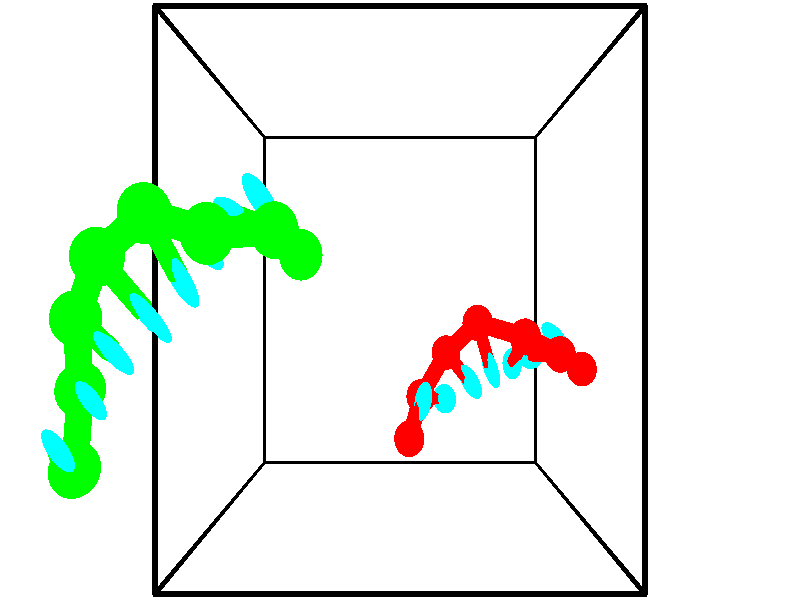 // switches for output
#declare DRAW_BASES = 1; // possible values are 0, 1; only relevant for DNA ribbons
#declare DRAW_BASES_TYPE = 3; // possible values are 1, 2, 3; only relevant for DNA ribbons
#declare DRAW_FOG = 0; // set to 1 to enable fog

#include "colors.inc"

#include "transforms.inc"
background { rgb <1, 1, 1>}

#default {
   normal{
       ripples 0.25
       frequency 0.20
       turbulence 0.2
       lambda 5
   }
	finish {
		phong 0.1
		phong_size 40.
	}
}

// original window dimensions: 1024x640


// camera settings

camera {
	sky <-0, 1, 0>
	up <-0, 1, 0>
	right 1.6 * <1, 0, 0>
	location <2.5, 2.5, 11.1562>
	look_at <2.5, 2.5, 2.5>
	direction <0, 0, -8.6562>
	angle 67.0682
}


# declare cpy_camera_pos = <2.5, 2.5, 11.1562>;
# if (DRAW_FOG = 1)
fog {
	fog_type 2
	up vnormalize(cpy_camera_pos)
	color rgbt<1,1,1,0.3>
	distance 1e-5
	fog_alt 3e-3
	fog_offset 4
}
# end


// LIGHTS

# declare lum = 6;
global_settings {
	ambient_light rgb lum * <0.05, 0.05, 0.05>
	max_trace_level 15
}# declare cpy_direct_light_amount = 0.25;
light_source
{	1000 * <-1, -1, 1>,
	rgb lum * cpy_direct_light_amount
	parallel
}

light_source
{	1000 * <1, 1, -1>,
	rgb lum * cpy_direct_light_amount
	parallel
}

// strand 0

// nucleotide -1

// particle -1
sphere {
	<2.653855, 0.583149, 1.140975> 0.250000
	pigment { color rgbt <1,0,0,0> }
	no_shadow
}
cylinder {
	<2.776482, 0.906311, 1.342293>,  <2.850058, 1.100208, 1.463084>, 0.100000
	pigment { color rgbt <1,0,0,0> }
	no_shadow
}
cylinder {
	<2.776482, 0.906311, 1.342293>,  <2.653855, 0.583149, 1.140975>, 0.100000
	pigment { color rgbt <1,0,0,0> }
	no_shadow
}

// particle -1
sphere {
	<2.776482, 0.906311, 1.342293> 0.100000
	pigment { color rgbt <1,0,0,0> }
	no_shadow
}
sphere {
	0, 1
	scale<0.080000,0.200000,0.300000>
	matrix <0.877123, -0.034413, -0.479031,
		-0.369692, 0.588306, -0.719183,
		0.306566, 0.807905, 0.503295,
		2.868452, 1.148683, 1.493281>
	pigment { color rgbt <0,1,1,0> }
	no_shadow
}
cylinder {
	<2.862083, 1.101043, 0.647107>,  <2.653855, 0.583149, 1.140975>, 0.130000
	pigment { color rgbt <1,0,0,0> }
	no_shadow
}

// nucleotide -1

// particle -1
sphere {
	<2.862083, 1.101043, 0.647107> 0.250000
	pigment { color rgbt <1,0,0,0> }
	no_shadow
}
cylinder {
	<3.072128, 1.128487, 0.986412>,  <3.198155, 1.144953, 1.189995>, 0.100000
	pigment { color rgbt <1,0,0,0> }
	no_shadow
}
cylinder {
	<3.072128, 1.128487, 0.986412>,  <2.862083, 1.101043, 0.647107>, 0.100000
	pigment { color rgbt <1,0,0,0> }
	no_shadow
}

// particle -1
sphere {
	<3.072128, 1.128487, 0.986412> 0.100000
	pigment { color rgbt <1,0,0,0> }
	no_shadow
}
sphere {
	0, 1
	scale<0.080000,0.200000,0.300000>
	matrix <0.851008, -0.050014, -0.522766,
		0.006559, 0.996389, -0.084649,
		0.525112, 0.068608, 0.848263,
		3.229662, 1.149069, 1.240891>
	pigment { color rgbt <0,1,1,0> }
	no_shadow
}
cylinder {
	<3.300869, 1.736529, 0.652245>,  <2.862083, 1.101043, 0.647107>, 0.130000
	pigment { color rgbt <1,0,0,0> }
	no_shadow
}

// nucleotide -1

// particle -1
sphere {
	<3.300869, 1.736529, 0.652245> 0.250000
	pigment { color rgbt <1,0,0,0> }
	no_shadow
}
cylinder {
	<3.509254, 1.526253, 0.921242>,  <3.634286, 1.400087, 1.082640>, 0.100000
	pigment { color rgbt <1,0,0,0> }
	no_shadow
}
cylinder {
	<3.509254, 1.526253, 0.921242>,  <3.300869, 1.736529, 0.652245>, 0.100000
	pigment { color rgbt <1,0,0,0> }
	no_shadow
}

// particle -1
sphere {
	<3.509254, 1.526253, 0.921242> 0.100000
	pigment { color rgbt <1,0,0,0> }
	no_shadow
}
sphere {
	0, 1
	scale<0.080000,0.200000,0.300000>
	matrix <0.849426, 0.241662, -0.469122,
		0.084097, 0.815628, 0.572433,
		0.520964, -0.525691, 0.672492,
		3.665544, 1.368546, 1.122989>
	pigment { color rgbt <0,1,1,0> }
	no_shadow
}
cylinder {
	<3.787995, 2.183851, 1.140097>,  <3.300869, 1.736529, 0.652245>, 0.130000
	pigment { color rgbt <1,0,0,0> }
	no_shadow
}

// nucleotide -1

// particle -1
sphere {
	<3.787995, 2.183851, 1.140097> 0.250000
	pigment { color rgbt <1,0,0,0> }
	no_shadow
}
cylinder {
	<3.922997, 1.814720, 1.065819>,  <4.003998, 1.593242, 1.021252>, 0.100000
	pigment { color rgbt <1,0,0,0> }
	no_shadow
}
cylinder {
	<3.922997, 1.814720, 1.065819>,  <3.787995, 2.183851, 1.140097>, 0.100000
	pigment { color rgbt <1,0,0,0> }
	no_shadow
}

// particle -1
sphere {
	<3.922997, 1.814720, 1.065819> 0.100000
	pigment { color rgbt <1,0,0,0> }
	no_shadow
}
sphere {
	0, 1
	scale<0.080000,0.200000,0.300000>
	matrix <0.846490, 0.383830, -0.368956,
		0.411758, -0.032666, 0.910708,
		0.337505, -0.922826, -0.185696,
		4.024248, 1.537872, 1.010110>
	pigment { color rgbt <0,1,1,0> }
	no_shadow
}
cylinder {
	<4.528259, 2.001241, 1.381838>,  <3.787995, 2.183851, 1.140097>, 0.130000
	pigment { color rgbt <1,0,0,0> }
	no_shadow
}

// nucleotide -1

// particle -1
sphere {
	<4.528259, 2.001241, 1.381838> 0.250000
	pigment { color rgbt <1,0,0,0> }
	no_shadow
}
cylinder {
	<4.463585, 1.764236, 1.066170>,  <4.424780, 1.622034, 0.876769>, 0.100000
	pigment { color rgbt <1,0,0,0> }
	no_shadow
}
cylinder {
	<4.463585, 1.764236, 1.066170>,  <4.528259, 2.001241, 1.381838>, 0.100000
	pigment { color rgbt <1,0,0,0> }
	no_shadow
}

// particle -1
sphere {
	<4.463585, 1.764236, 1.066170> 0.100000
	pigment { color rgbt <1,0,0,0> }
	no_shadow
}
sphere {
	0, 1
	scale<0.080000,0.200000,0.300000>
	matrix <0.831411, 0.349007, -0.432376,
		0.531613, -0.726034, 0.436190,
		-0.161686, -0.592510, -0.789170,
		4.415079, 1.586483, 0.829419>
	pigment { color rgbt <0,1,1,0> }
	no_shadow
}
cylinder {
	<5.144998, 1.751131, 1.188866>,  <4.528259, 2.001241, 1.381838>, 0.130000
	pigment { color rgbt <1,0,0,0> }
	no_shadow
}

// nucleotide -1

// particle -1
sphere {
	<5.144998, 1.751131, 1.188866> 0.250000
	pigment { color rgbt <1,0,0,0> }
	no_shadow
}
cylinder {
	<4.921356, 1.716652, 0.859024>,  <4.787171, 1.695964, 0.661119>, 0.100000
	pigment { color rgbt <1,0,0,0> }
	no_shadow
}
cylinder {
	<4.921356, 1.716652, 0.859024>,  <5.144998, 1.751131, 1.188866>, 0.100000
	pigment { color rgbt <1,0,0,0> }
	no_shadow
}

// particle -1
sphere {
	<4.921356, 1.716652, 0.859024> 0.100000
	pigment { color rgbt <1,0,0,0> }
	no_shadow
}
sphere {
	0, 1
	scale<0.080000,0.200000,0.300000>
	matrix <0.802963, 0.191458, -0.564442,
		0.206533, -0.977708, -0.037829,
		-0.559102, -0.086200, -0.824605,
		4.753625, 1.690793, 0.611642>
	pigment { color rgbt <0,1,1,0> }
	no_shadow
}
cylinder {
	<5.653929, 1.500924, 0.676944>,  <5.144998, 1.751131, 1.188866>, 0.130000
	pigment { color rgbt <1,0,0,0> }
	no_shadow
}

// nucleotide -1

// particle -1
sphere {
	<5.653929, 1.500924, 0.676944> 0.250000
	pigment { color rgbt <1,0,0,0> }
	no_shadow
}
cylinder {
	<5.349449, 1.653641, 0.467255>,  <5.166761, 1.745271, 0.341441>, 0.100000
	pigment { color rgbt <1,0,0,0> }
	no_shadow
}
cylinder {
	<5.349449, 1.653641, 0.467255>,  <5.653929, 1.500924, 0.676944>, 0.100000
	pigment { color rgbt <1,0,0,0> }
	no_shadow
}

// particle -1
sphere {
	<5.349449, 1.653641, 0.467255> 0.100000
	pigment { color rgbt <1,0,0,0> }
	no_shadow
}
sphere {
	0, 1
	scale<0.080000,0.200000,0.300000>
	matrix <0.648257, 0.425044, -0.631744,
		-0.018376, -0.820715, -0.571042,
		-0.761200, 0.381791, -0.524224,
		5.121089, 1.768178, 0.309988>
	pigment { color rgbt <0,1,1,0> }
	no_shadow
}
cylinder {
	<5.851757, 1.425762, 0.011792>,  <5.653929, 1.500924, 0.676944>, 0.130000
	pigment { color rgbt <1,0,0,0> }
	no_shadow
}

// nucleotide -1

// particle -1
sphere {
	<5.851757, 1.425762, 0.011792> 0.250000
	pigment { color rgbt <1,0,0,0> }
	no_shadow
}
cylinder {
	<5.572044, 1.711334, -0.002678>,  <5.404217, 1.882678, -0.011360>, 0.100000
	pigment { color rgbt <1,0,0,0> }
	no_shadow
}
cylinder {
	<5.572044, 1.711334, -0.002678>,  <5.851757, 1.425762, 0.011792>, 0.100000
	pigment { color rgbt <1,0,0,0> }
	no_shadow
}

// particle -1
sphere {
	<5.572044, 1.711334, -0.002678> 0.100000
	pigment { color rgbt <1,0,0,0> }
	no_shadow
}
sphere {
	0, 1
	scale<0.080000,0.200000,0.300000>
	matrix <0.605358, 0.564502, -0.561141,
		-0.380196, -0.414293, -0.826929,
		-0.699281, 0.713932, -0.036174,
		5.362260, 1.925514, -0.013530>
	pigment { color rgbt <0,1,1,0> }
	no_shadow
}
// strand 1

// nucleotide -1

// particle -1
sphere {
	<1.345957, 2.938807, 4.130572> 0.250000
	pigment { color rgbt <0,1,0,0> }
	no_shadow
}
cylinder {
	<1.087742, 3.241852, 4.169159>,  <0.932813, 3.423679, 4.192311>, 0.100000
	pigment { color rgbt <0,1,0,0> }
	no_shadow
}
cylinder {
	<1.087742, 3.241852, 4.169159>,  <1.345957, 2.938807, 4.130572>, 0.100000
	pigment { color rgbt <0,1,0,0> }
	no_shadow
}

// particle -1
sphere {
	<1.087742, 3.241852, 4.169159> 0.100000
	pigment { color rgbt <0,1,0,0> }
	no_shadow
}
sphere {
	0, 1
	scale<0.080000,0.200000,0.300000>
	matrix <-0.598288, -0.580156, 0.552694,
		0.474693, 0.299070, 0.827783,
		-0.645537, 0.757612, 0.096466,
		0.894081, 3.469135, 4.198099>
	pigment { color rgbt <0,1,1,0> }
	no_shadow
}
cylinder {
	<1.189697, 3.106697, 4.855779>,  <1.345957, 2.938807, 4.130572>, 0.130000
	pigment { color rgbt <0,1,0,0> }
	no_shadow
}

// nucleotide -1

// particle -1
sphere {
	<1.189697, 3.106697, 4.855779> 0.250000
	pigment { color rgbt <0,1,0,0> }
	no_shadow
}
cylinder {
	<0.876968, 3.211739, 4.629578>,  <0.689331, 3.274764, 4.493857>, 0.100000
	pigment { color rgbt <0,1,0,0> }
	no_shadow
}
cylinder {
	<0.876968, 3.211739, 4.629578>,  <1.189697, 3.106697, 4.855779>, 0.100000
	pigment { color rgbt <0,1,0,0> }
	no_shadow
}

// particle -1
sphere {
	<0.876968, 3.211739, 4.629578> 0.100000
	pigment { color rgbt <0,1,0,0> }
	no_shadow
}
sphere {
	0, 1
	scale<0.080000,0.200000,0.300000>
	matrix <-0.547112, -0.723936, 0.420220,
		-0.299036, 0.637930, 0.709663,
		-0.781822, 0.262604, -0.565502,
		0.642422, 3.290520, 4.459927>
	pigment { color rgbt <0,1,1,0> }
	no_shadow
}
cylinder {
	<0.656794, 3.029008, 5.382360>,  <1.189697, 3.106697, 4.855779>, 0.130000
	pigment { color rgbt <0,1,0,0> }
	no_shadow
}

// nucleotide -1

// particle -1
sphere {
	<0.656794, 3.029008, 5.382360> 0.250000
	pigment { color rgbt <0,1,0,0> }
	no_shadow
}
cylinder {
	<0.540066, 2.966263, 5.004951>,  <0.470029, 2.928616, 4.778506>, 0.100000
	pigment { color rgbt <0,1,0,0> }
	no_shadow
}
cylinder {
	<0.540066, 2.966263, 5.004951>,  <0.656794, 3.029008, 5.382360>, 0.100000
	pigment { color rgbt <0,1,0,0> }
	no_shadow
}

// particle -1
sphere {
	<0.540066, 2.966263, 5.004951> 0.100000
	pigment { color rgbt <0,1,0,0> }
	no_shadow
}
sphere {
	0, 1
	scale<0.080000,0.200000,0.300000>
	matrix <-0.585518, -0.750727, 0.305905,
		-0.756313, 0.641719, 0.127232,
		-0.291821, -0.156863, -0.943522,
		0.452520, 2.919204, 4.721895>
	pigment { color rgbt <0,1,1,0> }
	no_shadow
}
cylinder {
	<0.019829, 3.202315, 5.287579>,  <0.656794, 3.029008, 5.382360>, 0.130000
	pigment { color rgbt <0,1,0,0> }
	no_shadow
}

// nucleotide -1

// particle -1
sphere {
	<0.019829, 3.202315, 5.287579> 0.250000
	pigment { color rgbt <0,1,0,0> }
	no_shadow
}
cylinder {
	<0.136505, 2.897881, 5.055832>,  <0.206511, 2.715220, 4.916784>, 0.100000
	pigment { color rgbt <0,1,0,0> }
	no_shadow
}
cylinder {
	<0.136505, 2.897881, 5.055832>,  <0.019829, 3.202315, 5.287579>, 0.100000
	pigment { color rgbt <0,1,0,0> }
	no_shadow
}

// particle -1
sphere {
	<0.136505, 2.897881, 5.055832> 0.100000
	pigment { color rgbt <0,1,0,0> }
	no_shadow
}
sphere {
	0, 1
	scale<0.080000,0.200000,0.300000>
	matrix <-0.607162, -0.615358, 0.502682,
		-0.739102, 0.205143, -0.641595,
		0.291689, -0.761085, -0.579368,
		0.224012, 2.669555, 4.882022>
	pigment { color rgbt <0,1,1,0> }
	no_shadow
}
cylinder {
	<-0.533578, 2.859680, 5.106318>,  <0.019829, 3.202315, 5.287579>, 0.130000
	pigment { color rgbt <0,1,0,0> }
	no_shadow
}

// nucleotide -1

// particle -1
sphere {
	<-0.533578, 2.859680, 5.106318> 0.250000
	pigment { color rgbt <0,1,0,0> }
	no_shadow
}
cylinder {
	<-0.269703, 2.570641, 5.023697>,  <-0.111378, 2.397217, 4.974124>, 0.100000
	pigment { color rgbt <0,1,0,0> }
	no_shadow
}
cylinder {
	<-0.269703, 2.570641, 5.023697>,  <-0.533578, 2.859680, 5.106318>, 0.100000
	pigment { color rgbt <0,1,0,0> }
	no_shadow
}

// particle -1
sphere {
	<-0.269703, 2.570641, 5.023697> 0.100000
	pigment { color rgbt <0,1,0,0> }
	no_shadow
}
sphere {
	0, 1
	scale<0.080000,0.200000,0.300000>
	matrix <-0.623319, -0.679612, 0.386784,
		-0.419866, -0.126407, -0.898740,
		0.659687, -0.722599, -0.206554,
		-0.071797, 2.353861, 4.961730>
	pigment { color rgbt <0,1,1,0> }
	no_shadow
}
cylinder {
	<-0.941945, 2.338976, 4.742380>,  <-0.533578, 2.859680, 5.106318>, 0.130000
	pigment { color rgbt <0,1,0,0> }
	no_shadow
}

// nucleotide -1

// particle -1
sphere {
	<-0.941945, 2.338976, 4.742380> 0.250000
	pigment { color rgbt <0,1,0,0> }
	no_shadow
}
cylinder {
	<-0.626572, 2.176025, 4.926735>,  <-0.437348, 2.078255, 5.037348>, 0.100000
	pigment { color rgbt <0,1,0,0> }
	no_shadow
}
cylinder {
	<-0.626572, 2.176025, 4.926735>,  <-0.941945, 2.338976, 4.742380>, 0.100000
	pigment { color rgbt <0,1,0,0> }
	no_shadow
}

// particle -1
sphere {
	<-0.626572, 2.176025, 4.926735> 0.100000
	pigment { color rgbt <0,1,0,0> }
	no_shadow
}
sphere {
	0, 1
	scale<0.080000,0.200000,0.300000>
	matrix <-0.601520, -0.667295, 0.439194,
		0.128630, -0.623508, -0.771163,
		0.788434, -0.407376, 0.460887,
		-0.390041, 2.053813, 5.065001>
	pigment { color rgbt <0,1,1,0> }
	no_shadow
}
cylinder {
	<-0.996626, 1.681754, 4.549114>,  <-0.941945, 2.338976, 4.742380>, 0.130000
	pigment { color rgbt <0,1,0,0> }
	no_shadow
}

// nucleotide -1

// particle -1
sphere {
	<-0.996626, 1.681754, 4.549114> 0.250000
	pigment { color rgbt <0,1,0,0> }
	no_shadow
}
cylinder {
	<-0.765083, 1.669861, 4.875069>,  <-0.626158, 1.662725, 5.070642>, 0.100000
	pigment { color rgbt <0,1,0,0> }
	no_shadow
}
cylinder {
	<-0.765083, 1.669861, 4.875069>,  <-0.996626, 1.681754, 4.549114>, 0.100000
	pigment { color rgbt <0,1,0,0> }
	no_shadow
}

// particle -1
sphere {
	<-0.765083, 1.669861, 4.875069> 0.100000
	pigment { color rgbt <0,1,0,0> }
	no_shadow
}
sphere {
	0, 1
	scale<0.080000,0.200000,0.300000>
	matrix <-0.656244, -0.610162, 0.443900,
		0.484014, -0.791719, -0.372708,
		0.578856, -0.029733, 0.814887,
		-0.591426, 1.660941, 5.119535>
	pigment { color rgbt <0,1,1,0> }
	no_shadow
}
cylinder {
	<-0.961354, 0.994192, 4.729878>,  <-0.996626, 1.681754, 4.549114>, 0.130000
	pigment { color rgbt <0,1,0,0> }
	no_shadow
}

// nucleotide -1

// particle -1
sphere {
	<-0.961354, 0.994192, 4.729878> 0.250000
	pigment { color rgbt <0,1,0,0> }
	no_shadow
}
cylinder {
	<-0.863861, 1.161346, 5.079956>,  <-0.805365, 1.261639, 5.290003>, 0.100000
	pigment { color rgbt <0,1,0,0> }
	no_shadow
}
cylinder {
	<-0.863861, 1.161346, 5.079956>,  <-0.961354, 0.994192, 4.729878>, 0.100000
	pigment { color rgbt <0,1,0,0> }
	no_shadow
}

// particle -1
sphere {
	<-0.863861, 1.161346, 5.079956> 0.100000
	pigment { color rgbt <0,1,0,0> }
	no_shadow
}
sphere {
	0, 1
	scale<0.080000,0.200000,0.300000>
	matrix <-0.679216, -0.570603, 0.461604,
		0.692287, -0.706954, 0.144760,
		0.243732, 0.417886, 0.875195,
		-0.790741, 1.286712, 5.342515>
	pigment { color rgbt <0,1,1,0> }
	no_shadow
}
// box output
cylinder {
	<0.000000, 0.000000, 0.000000>,  <5.000000, 0.000000, 0.000000>, 0.025000
	pigment { color rgbt <0,0,0,0> }
	no_shadow
}
cylinder {
	<0.000000, 0.000000, 0.000000>,  <0.000000, 5.000000, 0.000000>, 0.025000
	pigment { color rgbt <0,0,0,0> }
	no_shadow
}
cylinder {
	<0.000000, 0.000000, 0.000000>,  <0.000000, 0.000000, 5.000000>, 0.025000
	pigment { color rgbt <0,0,0,0> }
	no_shadow
}
cylinder {
	<5.000000, 5.000000, 5.000000>,  <0.000000, 5.000000, 5.000000>, 0.025000
	pigment { color rgbt <0,0,0,0> }
	no_shadow
}
cylinder {
	<5.000000, 5.000000, 5.000000>,  <5.000000, 0.000000, 5.000000>, 0.025000
	pigment { color rgbt <0,0,0,0> }
	no_shadow
}
cylinder {
	<5.000000, 5.000000, 5.000000>,  <5.000000, 5.000000, 0.000000>, 0.025000
	pigment { color rgbt <0,0,0,0> }
	no_shadow
}
cylinder {
	<0.000000, 0.000000, 5.000000>,  <0.000000, 5.000000, 5.000000>, 0.025000
	pigment { color rgbt <0,0,0,0> }
	no_shadow
}
cylinder {
	<0.000000, 0.000000, 5.000000>,  <5.000000, 0.000000, 5.000000>, 0.025000
	pigment { color rgbt <0,0,0,0> }
	no_shadow
}
cylinder {
	<5.000000, 5.000000, 0.000000>,  <0.000000, 5.000000, 0.000000>, 0.025000
	pigment { color rgbt <0,0,0,0> }
	no_shadow
}
cylinder {
	<5.000000, 5.000000, 0.000000>,  <5.000000, 0.000000, 0.000000>, 0.025000
	pigment { color rgbt <0,0,0,0> }
	no_shadow
}
cylinder {
	<5.000000, 0.000000, 5.000000>,  <5.000000, 0.000000, 0.000000>, 0.025000
	pigment { color rgbt <0,0,0,0> }
	no_shadow
}
cylinder {
	<0.000000, 5.000000, 0.000000>,  <0.000000, 5.000000, 5.000000>, 0.025000
	pigment { color rgbt <0,0,0,0> }
	no_shadow
}
// end of box output
